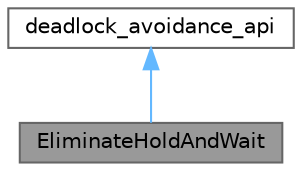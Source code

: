digraph "EliminateHoldAndWait"
{
 // LATEX_PDF_SIZE
  bgcolor="transparent";
  edge [fontname=Helvetica,fontsize=10,labelfontname=Helvetica,labelfontsize=10];
  node [fontname=Helvetica,fontsize=10,shape=box,height=0.2,width=0.4];
  Node1 [id="Node000001",label="EliminateHoldAndWait",height=0.2,width=0.4,color="gray40", fillcolor="grey60", style="filled", fontcolor="black",tooltip="Class represents the algorithm to eliminate HoldAndWait."];
  Node2 -> Node1 [id="edge1_Node000001_Node000002",dir="back",color="steelblue1",style="solid",tooltip=" "];
  Node2 [id="Node000002",label="deadlock_avoidance_api",height=0.2,width=0.4,color="gray40", fillcolor="white", style="filled",URL="$classdeadlock__avoidance__api.html",tooltip="The virtual class represents an API the algorithms use."];
}
